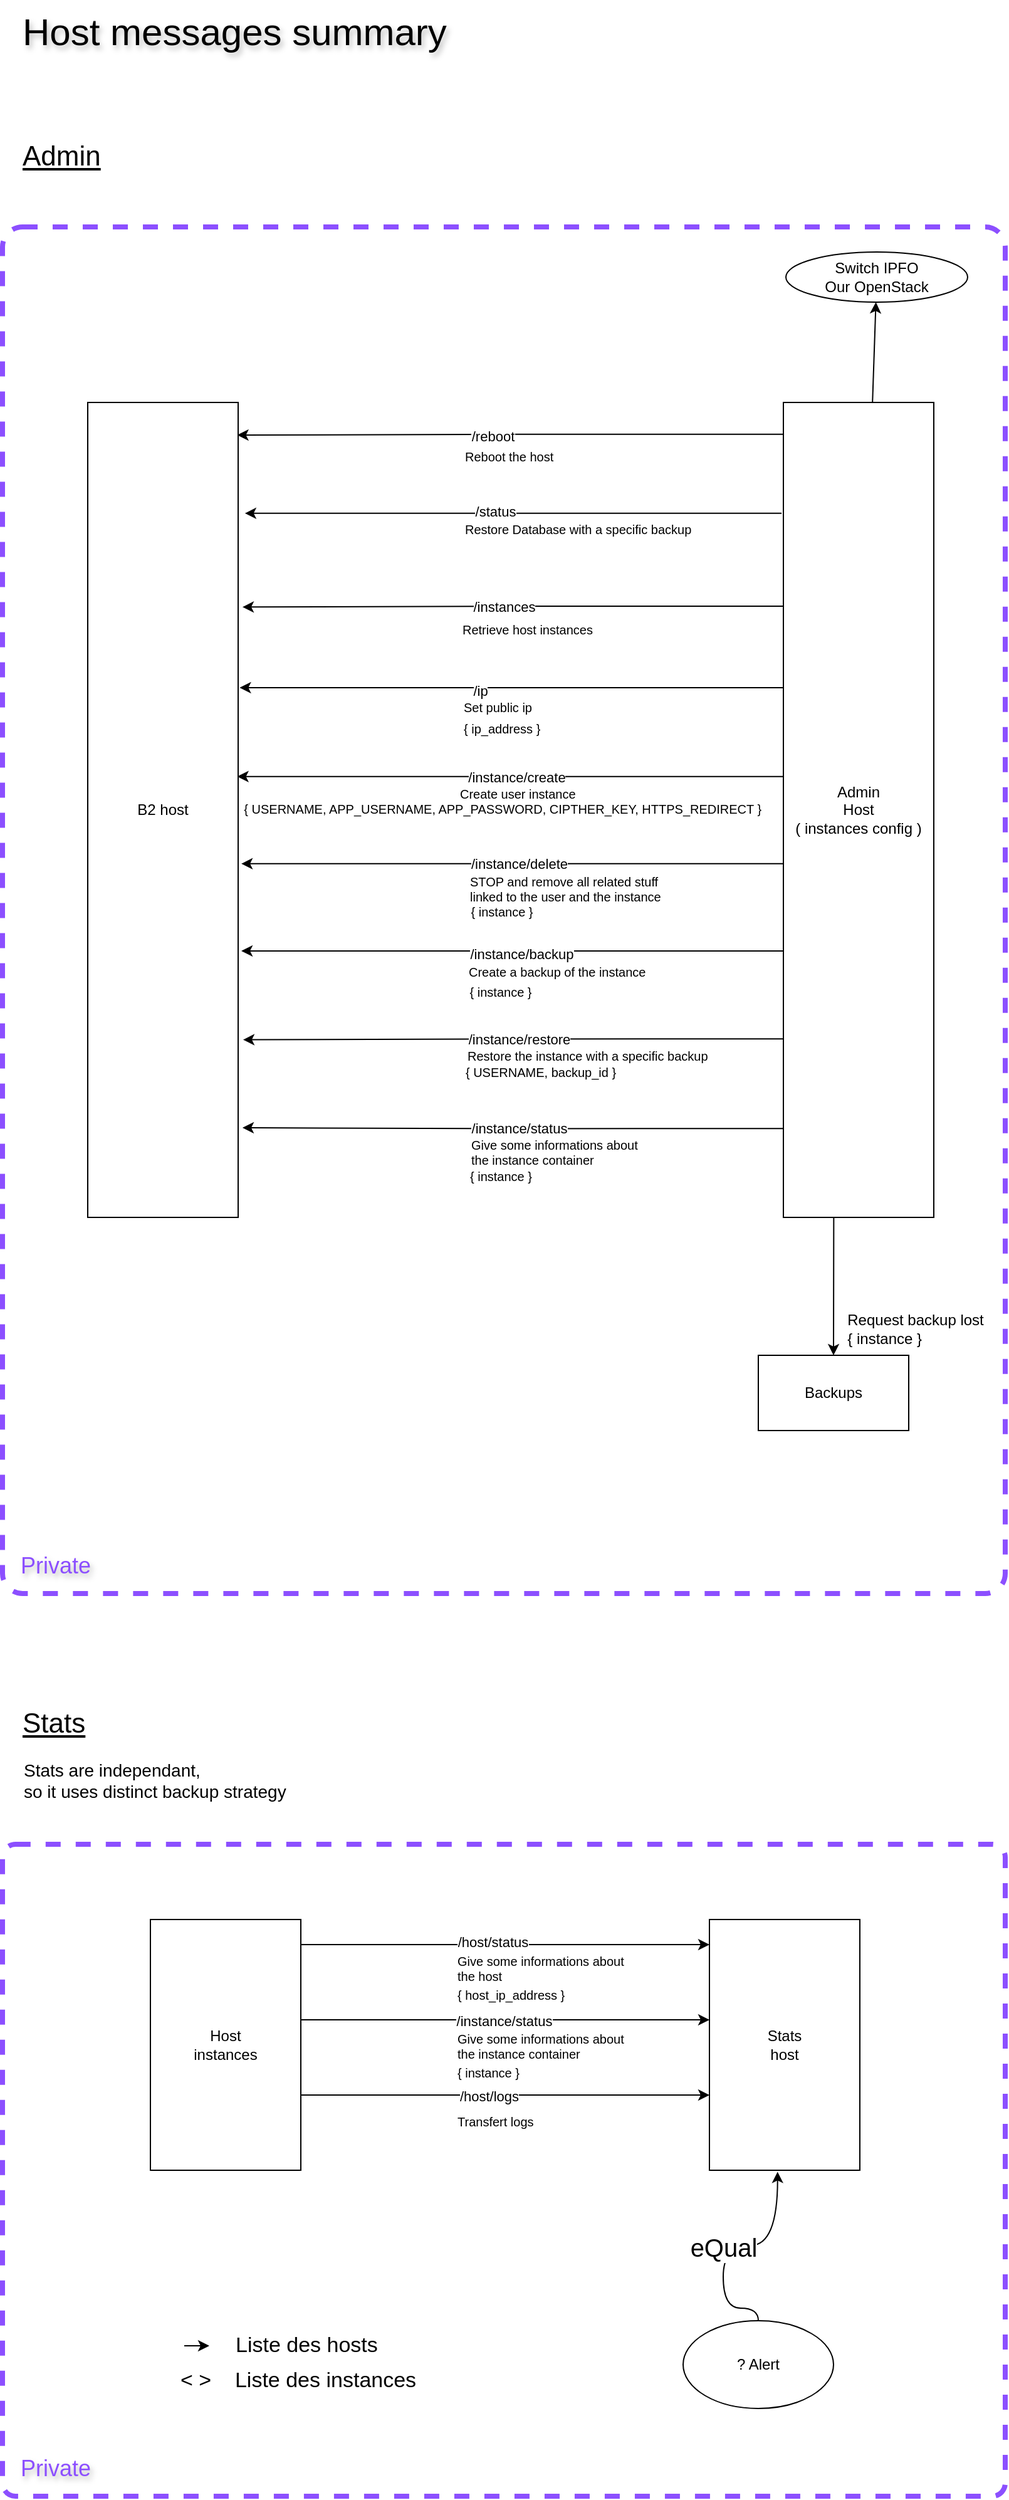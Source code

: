 <mxfile version="24.2.5" type="device">
  <diagram name="Host messages summary" id="2YBvvXClWsGukQMizWep">
    <mxGraphModel dx="574" dy="334" grid="1" gridSize="10" guides="1" tooltips="1" connect="1" arrows="1" fold="1" page="1" pageScale="1" pageWidth="850" pageHeight="1100" math="0" shadow="0">
      <root>
        <mxCell id="0" />
        <mxCell id="1" parent="0" />
        <mxCell id="MP3uWI7jj2dFw3u_TR2O-50" value="" style="rounded=1;whiteSpace=wrap;html=1;fillColor=none;dashed=1;strokeWidth=4;strokeColor=#8C4FFF;arcSize=2;" parent="1" vertex="1">
          <mxGeometry x="25" y="1480" width="800" height="520" as="geometry" />
        </mxCell>
        <mxCell id="MP3uWI7jj2dFw3u_TR2O-1" value="" style="rounded=1;whiteSpace=wrap;html=1;fillColor=none;dashed=1;strokeWidth=4;strokeColor=#8C4FFF;arcSize=2;" parent="1" vertex="1">
          <mxGeometry x="25" y="190" width="800" height="1090" as="geometry" />
        </mxCell>
        <mxCell id="HNctt18qTdj9UZDiPTxx-2" value="B2 host" style="whiteSpace=wrap;html=1;" parent="1" vertex="1">
          <mxGeometry x="93" y="330" width="120" height="650" as="geometry" />
        </mxCell>
        <mxCell id="HNctt18qTdj9UZDiPTxx-3" value="&lt;font size=&quot;1&quot; style=&quot;&quot;&gt;&lt;span style=&quot;font-size: 30px;&quot;&gt;Host messages summary&lt;/span&gt;&lt;/font&gt;" style="text;html=1;align=left;verticalAlign=middle;resizable=0;points=[];autosize=1;strokeColor=none;fillColor=none;textShadow=1;" parent="1" vertex="1">
          <mxGeometry x="39" y="9" width="360" height="50" as="geometry" />
        </mxCell>
        <mxCell id="HNctt18qTdj9UZDiPTxx-4" value="&lt;font style=&quot;font-size: 22px;&quot;&gt;&lt;u&gt;Stats&lt;/u&gt;&lt;/font&gt;" style="text;html=1;align=left;verticalAlign=middle;resizable=0;points=[];autosize=1;strokeColor=none;fillColor=none;" parent="1" vertex="1">
          <mxGeometry x="39" y="1364" width="70" height="40" as="geometry" />
        </mxCell>
        <mxCell id="HNctt18qTdj9UZDiPTxx-7" value="" style="rounded=0;orthogonalLoop=1;jettySize=auto;html=1;" parent="1" source="HNctt18qTdj9UZDiPTxx-5" target="HNctt18qTdj9UZDiPTxx-6" edge="1">
          <mxGeometry relative="1" as="geometry" />
        </mxCell>
        <mxCell id="HNctt18qTdj9UZDiPTxx-8" style="edgeStyle=orthogonalEdgeStyle;rounded=0;orthogonalLoop=1;jettySize=auto;html=1;entryX=0.994;entryY=0.04;entryDx=0;entryDy=0;exitX=-0.004;exitY=0.039;exitDx=0;exitDy=0;exitPerimeter=0;entryPerimeter=0;" parent="1" edge="1" target="HNctt18qTdj9UZDiPTxx-2" source="HNctt18qTdj9UZDiPTxx-5">
          <mxGeometry relative="1" as="geometry">
            <mxPoint x="587.64" y="356.0" as="sourcePoint" />
            <mxPoint x="264.2" y="355" as="targetPoint" />
            <Array as="points" />
          </mxGeometry>
        </mxCell>
        <mxCell id="HNctt18qTdj9UZDiPTxx-9" value="/reboot" style="edgeLabel;html=1;align=center;verticalAlign=middle;resizable=0;points=[];" parent="HNctt18qTdj9UZDiPTxx-8" vertex="1" connectable="0">
          <mxGeometry x="-0.022" y="2" relative="1" as="geometry">
            <mxPoint x="-19" y="-1" as="offset" />
          </mxGeometry>
        </mxCell>
        <mxCell id="HNctt18qTdj9UZDiPTxx-18" style="edgeStyle=orthogonalEdgeStyle;rounded=0;orthogonalLoop=1;jettySize=auto;html=1;entryX=0.5;entryY=0;entryDx=0;entryDy=0;" parent="1" target="HNctt18qTdj9UZDiPTxx-17" edge="1">
          <mxGeometry relative="1" as="geometry">
            <mxPoint x="688" y="480" as="sourcePoint" />
          </mxGeometry>
        </mxCell>
        <mxCell id="HNctt18qTdj9UZDiPTxx-5" value="Admin&lt;br&gt;Host&lt;br&gt;( instances config )" style="whiteSpace=wrap;html=1;" parent="1" vertex="1">
          <mxGeometry x="648" y="330" width="120" height="650" as="geometry" />
        </mxCell>
        <mxCell id="HNctt18qTdj9UZDiPTxx-6" value="Switch IPFO&lt;br&gt;Our OpenStack" style="ellipse;whiteSpace=wrap;html=1;" parent="1" vertex="1">
          <mxGeometry x="650" y="210" width="145" height="40" as="geometry" />
        </mxCell>
        <mxCell id="HNctt18qTdj9UZDiPTxx-10" style="edgeStyle=orthogonalEdgeStyle;rounded=0;orthogonalLoop=1;jettySize=auto;html=1;exitX=0;exitY=0.25;exitDx=0;exitDy=0;entryX=1.029;entryY=0.251;entryDx=0;entryDy=0;entryPerimeter=0;" parent="1" edge="1" target="HNctt18qTdj9UZDiPTxx-2" source="HNctt18qTdj9UZDiPTxx-5">
          <mxGeometry relative="1" as="geometry">
            <mxPoint x="587.52" y="494.0" as="sourcePoint" />
            <mxPoint x="264.2" y="494.0" as="targetPoint" />
            <Array as="points" />
          </mxGeometry>
        </mxCell>
        <mxCell id="HNctt18qTdj9UZDiPTxx-11" value="/instances" style="edgeLabel;html=1;align=center;verticalAlign=middle;resizable=0;points=[];" parent="HNctt18qTdj9UZDiPTxx-10" vertex="1" connectable="0">
          <mxGeometry x="-0.022" y="2" relative="1" as="geometry">
            <mxPoint x="-12" y="-2" as="offset" />
          </mxGeometry>
        </mxCell>
        <mxCell id="HNctt18qTdj9UZDiPTxx-13" style="edgeStyle=orthogonalEdgeStyle;rounded=0;orthogonalLoop=1;jettySize=auto;html=1;entryX=1.045;entryY=0.136;entryDx=0;entryDy=0;exitX=-0.012;exitY=0.136;exitDx=0;exitDy=0;exitPerimeter=0;entryPerimeter=0;" parent="1" edge="1" target="HNctt18qTdj9UZDiPTxx-2" source="HNctt18qTdj9UZDiPTxx-5">
          <mxGeometry relative="1" as="geometry">
            <mxPoint x="588.36" y="417.4" as="sourcePoint" />
            <mxPoint x="263.84" y="418" as="targetPoint" />
          </mxGeometry>
        </mxCell>
        <mxCell id="HNctt18qTdj9UZDiPTxx-14" value="/status" style="edgeLabel;html=1;align=center;verticalAlign=middle;resizable=0;points=[];" parent="HNctt18qTdj9UZDiPTxx-13" vertex="1" connectable="0">
          <mxGeometry x="-0.022" y="2" relative="1" as="geometry">
            <mxPoint x="-19" y="-4" as="offset" />
          </mxGeometry>
        </mxCell>
        <mxCell id="HNctt18qTdj9UZDiPTxx-17" value="Backups" style="whiteSpace=wrap;html=1;" parent="1" vertex="1">
          <mxGeometry x="628" y="1090" width="120" height="60" as="geometry" />
        </mxCell>
        <mxCell id="HNctt18qTdj9UZDiPTxx-19" value="Request backup lost&lt;br&gt;&lt;div style=&quot;text-align: left;&quot;&gt;&lt;span style=&quot;background-color: initial;&quot;&gt;{ instance }&lt;/span&gt;&lt;/div&gt;" style="text;html=1;align=center;verticalAlign=middle;resizable=0;points=[];autosize=1;strokeColor=none;fillColor=none;" parent="1" vertex="1">
          <mxGeometry x="688" y="1049" width="130" height="40" as="geometry" />
        </mxCell>
        <mxCell id="HNctt18qTdj9UZDiPTxx-22" value="Stats are independant, &lt;br&gt;so it uses distinct backup strategy" style="text;html=1;align=left;verticalAlign=middle;resizable=0;points=[];autosize=1;strokeColor=none;fillColor=none;fontSize=14;" parent="1" vertex="1">
          <mxGeometry x="40" y="1404" width="230" height="50" as="geometry" />
        </mxCell>
        <mxCell id="HNctt18qTdj9UZDiPTxx-25" style="edgeStyle=orthogonalEdgeStyle;rounded=0;orthogonalLoop=1;jettySize=auto;html=1;exitX=1;exitY=0.25;exitDx=0;exitDy=0;entryX=0;entryY=0.25;entryDx=0;entryDy=0;" parent="1" edge="1">
          <mxGeometry relative="1" as="geometry">
            <mxPoint x="263" y="1560" as="sourcePoint" />
            <mxPoint x="589" y="1560" as="targetPoint" />
          </mxGeometry>
        </mxCell>
        <mxCell id="HNctt18qTdj9UZDiPTxx-28" value="/host/status" style="edgeLabel;html=1;align=center;verticalAlign=middle;resizable=0;points=[];" parent="HNctt18qTdj9UZDiPTxx-25" vertex="1" connectable="0">
          <mxGeometry x="-0.065" y="2" relative="1" as="geometry">
            <mxPoint as="offset" />
          </mxGeometry>
        </mxCell>
        <mxCell id="HNctt18qTdj9UZDiPTxx-27" style="edgeStyle=orthogonalEdgeStyle;rounded=0;orthogonalLoop=1;jettySize=auto;html=1;exitX=1;exitY=0.75;exitDx=0;exitDy=0;entryX=0;entryY=0.75;entryDx=0;entryDy=0;" parent="1" edge="1">
          <mxGeometry relative="1" as="geometry">
            <mxPoint x="263" y="1620.0" as="sourcePoint" />
            <mxPoint x="589" y="1620.0" as="targetPoint" />
          </mxGeometry>
        </mxCell>
        <mxCell id="HNctt18qTdj9UZDiPTxx-31" value="/instance/status" style="edgeLabel;html=1;align=center;verticalAlign=middle;resizable=0;points=[];" parent="HNctt18qTdj9UZDiPTxx-27" vertex="1" connectable="0">
          <mxGeometry x="-0.082" y="-1" relative="1" as="geometry">
            <mxPoint x="12" as="offset" />
          </mxGeometry>
        </mxCell>
        <mxCell id="HNctt18qTdj9UZDiPTxx-23" value="Host&lt;br&gt;instances" style="whiteSpace=wrap;html=1;" parent="1" vertex="1">
          <mxGeometry x="143" y="1540" width="120" height="200" as="geometry" />
        </mxCell>
        <mxCell id="HNctt18qTdj9UZDiPTxx-24" value="Stats&lt;br&gt;host" style="whiteSpace=wrap;html=1;" parent="1" vertex="1">
          <mxGeometry x="589" y="1540" width="120" height="200" as="geometry" />
        </mxCell>
        <mxCell id="HNctt18qTdj9UZDiPTxx-32" value="? Alert" style="ellipse;whiteSpace=wrap;html=1;" parent="1" vertex="1">
          <mxGeometry x="568" y="1860" width="120" height="70" as="geometry" />
        </mxCell>
        <mxCell id="HNctt18qTdj9UZDiPTxx-33" style="edgeStyle=orthogonalEdgeStyle;rounded=0;orthogonalLoop=1;jettySize=auto;html=1;entryX=0.453;entryY=1.006;entryDx=0;entryDy=0;entryPerimeter=0;curved=1;" parent="1" source="HNctt18qTdj9UZDiPTxx-32" target="HNctt18qTdj9UZDiPTxx-24" edge="1">
          <mxGeometry relative="1" as="geometry">
            <Array as="points">
              <mxPoint x="628" y="1850" />
              <mxPoint x="600" y="1850" />
              <mxPoint x="600" y="1800" />
              <mxPoint x="643" y="1800" />
            </Array>
          </mxGeometry>
        </mxCell>
        <mxCell id="HNctt18qTdj9UZDiPTxx-34" value="eQual" style="edgeLabel;html=1;align=center;verticalAlign=middle;resizable=0;points=[];fontSize=20;" parent="HNctt18qTdj9UZDiPTxx-33" vertex="1" connectable="0">
          <mxGeometry x="-0.078" relative="1" as="geometry">
            <mxPoint as="offset" />
          </mxGeometry>
        </mxCell>
        <mxCell id="HNctt18qTdj9UZDiPTxx-35" value="" style="edgeStyle=none;orthogonalLoop=1;jettySize=auto;html=1;rounded=0;" parent="1" edge="1">
          <mxGeometry width="100" relative="1" as="geometry">
            <mxPoint x="170" y="1880" as="sourcePoint" />
            <mxPoint x="190" y="1880" as="targetPoint" />
            <Array as="points" />
          </mxGeometry>
        </mxCell>
        <mxCell id="HNctt18qTdj9UZDiPTxx-36" value="&lt;font style=&quot;font-size: 17px;&quot;&gt;&amp;lt; &amp;gt;&amp;nbsp; &amp;nbsp; Liste des instances&lt;/font&gt;" style="text;html=1;align=left;verticalAlign=middle;resizable=0;points=[];autosize=1;strokeColor=none;fillColor=none;" parent="1" vertex="1">
          <mxGeometry x="165" y="1893" width="210" height="30" as="geometry" />
        </mxCell>
        <mxCell id="HNctt18qTdj9UZDiPTxx-37" value="&lt;span style=&quot;font-size: 17px;&quot;&gt;Liste des hosts&lt;/span&gt;" style="text;html=1;align=left;verticalAlign=middle;resizable=0;points=[];autosize=1;strokeColor=none;fillColor=none;" parent="1" vertex="1">
          <mxGeometry x="209" y="1865" width="140" height="30" as="geometry" />
        </mxCell>
        <mxCell id="MP3uWI7jj2dFw3u_TR2O-2" value="&lt;font color=&quot;#8c4fff&quot; style=&quot;font-size: 18px;&quot;&gt;Private&lt;/font&gt;" style="text;html=1;align=center;verticalAlign=middle;resizable=0;points=[];autosize=1;strokeColor=none;fillColor=none;textShadow=1;" parent="1" vertex="1">
          <mxGeometry x="27" y="1238" width="80" height="40" as="geometry" />
        </mxCell>
        <mxCell id="MP3uWI7jj2dFw3u_TR2O-6" value="&lt;font style=&quot;font-size: 22px;&quot;&gt;&lt;u&gt;Admin&lt;/u&gt;&lt;/font&gt;" style="text;html=1;align=left;verticalAlign=middle;resizable=0;points=[];autosize=1;strokeColor=none;fillColor=none;" parent="1" vertex="1">
          <mxGeometry x="39" y="114" width="90" height="40" as="geometry" />
        </mxCell>
        <mxCell id="MP3uWI7jj2dFw3u_TR2O-8" value="&lt;font style=&quot;font-size: 10px;&quot;&gt;Retrieve host instances&lt;/font&gt;" style="text;html=1;align=left;verticalAlign=middle;resizable=0;points=[];autosize=1;strokeColor=none;fillColor=none;fontSize=10;" parent="1" vertex="1">
          <mxGeometry x="390" y="496" width="130" height="30" as="geometry" />
        </mxCell>
        <mxCell id="MP3uWI7jj2dFw3u_TR2O-9" value="&lt;font style=&quot;font-size: 10px;&quot;&gt;Restore Database with a specific backup&lt;/font&gt;" style="text;html=1;align=left;verticalAlign=middle;resizable=0;points=[];autosize=1;strokeColor=none;fillColor=none;fontSize=10;" parent="1" vertex="1">
          <mxGeometry x="392" y="416" width="200" height="30" as="geometry" />
        </mxCell>
        <mxCell id="MP3uWI7jj2dFw3u_TR2O-10" style="edgeStyle=orthogonalEdgeStyle;rounded=0;orthogonalLoop=1;jettySize=auto;html=1;entryX=1.01;entryY=0.35;entryDx=0;entryDy=0;exitX=0;exitY=0.35;exitDx=0;exitDy=0;exitPerimeter=0;entryPerimeter=0;" parent="1" edge="1" target="HNctt18qTdj9UZDiPTxx-2" source="HNctt18qTdj9UZDiPTxx-5">
          <mxGeometry relative="1" as="geometry">
            <mxPoint x="588.36" y="557.4" as="sourcePoint" />
            <mxPoint x="263.84" y="558" as="targetPoint" />
          </mxGeometry>
        </mxCell>
        <mxCell id="MP3uWI7jj2dFw3u_TR2O-11" value="/ip" style="edgeLabel;html=1;align=center;verticalAlign=middle;resizable=0;points=[];" parent="MP3uWI7jj2dFw3u_TR2O-10" vertex="1" connectable="0">
          <mxGeometry x="-0.022" y="2" relative="1" as="geometry">
            <mxPoint x="-30" as="offset" />
          </mxGeometry>
        </mxCell>
        <mxCell id="MP3uWI7jj2dFw3u_TR2O-12" value="&lt;font style=&quot;font-size: 10px;&quot;&gt;{ ip_address }&lt;/font&gt;" style="text;html=1;align=left;verticalAlign=middle;resizable=0;points=[];autosize=1;strokeColor=none;fillColor=none;fontSize=10;" parent="1" vertex="1">
          <mxGeometry x="391" y="575" width="80" height="30" as="geometry" />
        </mxCell>
        <mxCell id="MP3uWI7jj2dFw3u_TR2O-13" value="&lt;font style=&quot;font-size: 10px;&quot;&gt;Set public ip&lt;/font&gt;" style="text;html=1;align=left;verticalAlign=middle;resizable=0;points=[];autosize=1;strokeColor=none;fillColor=none;fontSize=10;" parent="1" vertex="1">
          <mxGeometry x="391" y="558" width="80" height="30" as="geometry" />
        </mxCell>
        <mxCell id="MP3uWI7jj2dFw3u_TR2O-14" style="edgeStyle=orthogonalEdgeStyle;rounded=0;orthogonalLoop=1;jettySize=auto;html=1;entryX=0.994;entryY=0.459;entryDx=0;entryDy=0;exitX=0.004;exitY=0.459;exitDx=0;exitDy=0;exitPerimeter=0;entryPerimeter=0;" parent="1" edge="1" target="HNctt18qTdj9UZDiPTxx-2" source="HNctt18qTdj9UZDiPTxx-5">
          <mxGeometry relative="1" as="geometry">
            <mxPoint x="588.36" y="627.4" as="sourcePoint" />
            <mxPoint x="263.84" y="628" as="targetPoint" />
          </mxGeometry>
        </mxCell>
        <mxCell id="MP3uWI7jj2dFw3u_TR2O-15" value="/instance/create" style="edgeLabel;html=1;align=center;verticalAlign=middle;resizable=0;points=[];" parent="MP3uWI7jj2dFw3u_TR2O-14" vertex="1" connectable="0">
          <mxGeometry x="-0.022" y="2" relative="1" as="geometry">
            <mxPoint y="-2" as="offset" />
          </mxGeometry>
        </mxCell>
        <mxCell id="MP3uWI7jj2dFw3u_TR2O-17" value="Create user instance" style="text;html=1;align=left;verticalAlign=middle;resizable=0;points=[];autosize=1;strokeColor=none;fillColor=none;fontSize=10;" parent="1" vertex="1">
          <mxGeometry x="388" y="627" width="120" height="30" as="geometry" />
        </mxCell>
        <mxCell id="MP3uWI7jj2dFw3u_TR2O-18" style="edgeStyle=orthogonalEdgeStyle;rounded=0;orthogonalLoop=1;jettySize=auto;html=1;entryX=1.021;entryY=0.566;entryDx=0;entryDy=0;entryPerimeter=0;exitX=0;exitY=0.566;exitDx=0;exitDy=0;exitPerimeter=0;" parent="1" edge="1" target="HNctt18qTdj9UZDiPTxx-2" source="HNctt18qTdj9UZDiPTxx-5">
          <mxGeometry relative="1" as="geometry">
            <mxPoint x="630" y="698" as="sourcePoint" />
            <mxPoint x="263.84" y="698" as="targetPoint" />
          </mxGeometry>
        </mxCell>
        <mxCell id="MP3uWI7jj2dFw3u_TR2O-19" value="/instance/delete" style="edgeLabel;html=1;align=center;verticalAlign=middle;resizable=0;points=[];" parent="MP3uWI7jj2dFw3u_TR2O-18" vertex="1" connectable="0">
          <mxGeometry x="-0.022" y="2" relative="1" as="geometry">
            <mxPoint y="-2" as="offset" />
          </mxGeometry>
        </mxCell>
        <mxCell id="MP3uWI7jj2dFw3u_TR2O-20" value="&lt;font style=&quot;font-size: 10px;&quot;&gt;{ instance }&lt;/font&gt;" style="text;html=1;align=center;verticalAlign=middle;resizable=0;points=[];autosize=1;strokeColor=none;fillColor=none;fontSize=10;" parent="1" vertex="1">
          <mxGeometry x="388" y="721" width="70" height="30" as="geometry" />
        </mxCell>
        <mxCell id="MP3uWI7jj2dFw3u_TR2O-21" value="STOP and remove all related stuff &lt;br&gt;linked to the user and the instance" style="text;html=1;align=left;verticalAlign=middle;resizable=0;points=[];autosize=1;strokeColor=none;fillColor=none;fontSize=10;" parent="1" vertex="1">
          <mxGeometry x="396" y="698" width="180" height="40" as="geometry" />
        </mxCell>
        <mxCell id="MP3uWI7jj2dFw3u_TR2O-22" style="edgeStyle=orthogonalEdgeStyle;rounded=0;orthogonalLoop=1;jettySize=auto;html=1;entryX=1.021;entryY=0.673;entryDx=0;entryDy=0;exitX=-0.004;exitY=0.673;exitDx=0;exitDy=0;exitPerimeter=0;entryPerimeter=0;" parent="1" edge="1" target="HNctt18qTdj9UZDiPTxx-2" source="HNctt18qTdj9UZDiPTxx-5">
          <mxGeometry relative="1" as="geometry">
            <mxPoint x="588.36" y="767.4" as="sourcePoint" />
            <mxPoint x="263.84" y="768" as="targetPoint" />
          </mxGeometry>
        </mxCell>
        <mxCell id="MP3uWI7jj2dFw3u_TR2O-23" value="/instance/backup" style="edgeLabel;html=1;align=center;verticalAlign=middle;resizable=0;points=[];" parent="MP3uWI7jj2dFw3u_TR2O-22" vertex="1" connectable="0">
          <mxGeometry x="-0.022" y="2" relative="1" as="geometry">
            <mxPoint x="2" as="offset" />
          </mxGeometry>
        </mxCell>
        <mxCell id="MP3uWI7jj2dFw3u_TR2O-25" value="&lt;font style=&quot;font-size: 10px;&quot;&gt;Create a backup of the instance&lt;/font&gt;" style="text;html=1;align=left;verticalAlign=middle;resizable=0;points=[];autosize=1;strokeColor=none;fillColor=none;fontSize=10;" parent="1" vertex="1">
          <mxGeometry x="395" y="769" width="160" height="30" as="geometry" />
        </mxCell>
        <mxCell id="MP3uWI7jj2dFw3u_TR2O-26" style="edgeStyle=orthogonalEdgeStyle;rounded=0;orthogonalLoop=1;jettySize=auto;html=1;entryX=1.033;entryY=0.782;entryDx=0;entryDy=0;exitX=0.004;exitY=0.781;exitDx=0;exitDy=0;exitPerimeter=0;entryPerimeter=0;" parent="1" edge="1" target="HNctt18qTdj9UZDiPTxx-2" source="HNctt18qTdj9UZDiPTxx-5">
          <mxGeometry relative="1" as="geometry">
            <mxPoint x="588.36" y="837.4" as="sourcePoint" />
            <mxPoint x="263.84" y="838" as="targetPoint" />
          </mxGeometry>
        </mxCell>
        <mxCell id="MP3uWI7jj2dFw3u_TR2O-27" value="/instance/restore" style="edgeLabel;html=1;align=center;verticalAlign=middle;resizable=0;points=[];" parent="MP3uWI7jj2dFw3u_TR2O-26" vertex="1" connectable="0">
          <mxGeometry x="-0.022" y="2" relative="1" as="geometry">
            <mxPoint y="-2" as="offset" />
          </mxGeometry>
        </mxCell>
        <mxCell id="MP3uWI7jj2dFw3u_TR2O-28" value="&lt;font style=&quot;font-size: 10px;&quot;&gt;{ USERNAME, backup_id }&lt;/font&gt;" style="text;html=1;align=center;verticalAlign=middle;resizable=0;points=[];autosize=1;strokeColor=none;fillColor=none;fontSize=10;" parent="1" vertex="1">
          <mxGeometry x="384" y="849" width="140" height="30" as="geometry" />
        </mxCell>
        <mxCell id="MP3uWI7jj2dFw3u_TR2O-29" value="&lt;font style=&quot;font-size: 10px;&quot;&gt;Restore the instance with a specific backup&lt;/font&gt;" style="text;html=1;align=left;verticalAlign=middle;resizable=0;points=[];autosize=1;strokeColor=none;fillColor=none;fontSize=10;" parent="1" vertex="1">
          <mxGeometry x="394" y="836" width="220" height="30" as="geometry" />
        </mxCell>
        <mxCell id="MP3uWI7jj2dFw3u_TR2O-30" style="edgeStyle=orthogonalEdgeStyle;rounded=0;orthogonalLoop=1;jettySize=auto;html=1;entryX=1.029;entryY=0.89;entryDx=0;entryDy=0;entryPerimeter=0;exitX=0.004;exitY=0.891;exitDx=0;exitDy=0;exitPerimeter=0;" parent="1" edge="1" target="HNctt18qTdj9UZDiPTxx-2" source="HNctt18qTdj9UZDiPTxx-5">
          <mxGeometry relative="1" as="geometry">
            <mxPoint x="640" y="908" as="sourcePoint" />
            <mxPoint x="263.84" y="908" as="targetPoint" />
          </mxGeometry>
        </mxCell>
        <mxCell id="MP3uWI7jj2dFw3u_TR2O-31" value="/instance/status" style="edgeLabel;html=1;align=center;verticalAlign=middle;resizable=0;points=[];" parent="MP3uWI7jj2dFw3u_TR2O-30" vertex="1" connectable="0">
          <mxGeometry x="-0.022" y="2" relative="1" as="geometry">
            <mxPoint y="-2" as="offset" />
          </mxGeometry>
        </mxCell>
        <mxCell id="MP3uWI7jj2dFw3u_TR2O-32" value="&lt;font style=&quot;font-size: 10px;&quot;&gt;{ instance }&lt;/font&gt;" style="text;html=1;align=left;verticalAlign=middle;resizable=0;points=[];autosize=1;strokeColor=none;fillColor=none;fontSize=10;" parent="1" vertex="1">
          <mxGeometry x="396" y="932" width="70" height="30" as="geometry" />
        </mxCell>
        <mxCell id="MP3uWI7jj2dFw3u_TR2O-33" value="&lt;font style=&quot;font-size: 10px;&quot;&gt;Give some informations about &lt;br&gt;the instance container&lt;/font&gt;" style="text;html=1;align=left;verticalAlign=middle;resizable=0;points=[];autosize=1;strokeColor=none;fillColor=none;fontSize=10;" parent="1" vertex="1">
          <mxGeometry x="397" y="908" width="160" height="40" as="geometry" />
        </mxCell>
        <mxCell id="MP3uWI7jj2dFw3u_TR2O-48" value="&lt;font style=&quot;font-size: 10px;&quot;&gt;{ USERNAME, APP_USERNAME, APP_PASSWORD, CIPTHER_KEY, HTTPS_REDIRECT }&amp;nbsp;&lt;/font&gt;" style="text;html=1;align=center;verticalAlign=middle;resizable=0;points=[];autosize=1;strokeColor=none;fillColor=none;fontSize=10;" parent="1" vertex="1">
          <mxGeometry x="205" y="639" width="440" height="30" as="geometry" />
        </mxCell>
        <mxCell id="MP3uWI7jj2dFw3u_TR2O-49" value="&lt;font style=&quot;font-size: 10px;&quot;&gt;{ instance }&lt;/font&gt;" style="text;html=1;align=center;verticalAlign=middle;resizable=0;points=[];autosize=1;strokeColor=none;fillColor=none;fontSize=10;" parent="1" vertex="1">
          <mxGeometry x="387" y="785" width="70" height="30" as="geometry" />
        </mxCell>
        <mxCell id="MP3uWI7jj2dFw3u_TR2O-51" value="&lt;font color=&quot;#8c4fff&quot; style=&quot;font-size: 18px;&quot;&gt;Private&lt;/font&gt;" style="text;html=1;align=center;verticalAlign=middle;resizable=0;points=[];autosize=1;strokeColor=none;fillColor=none;textShadow=1;" parent="1" vertex="1">
          <mxGeometry x="27" y="1958" width="80" height="40" as="geometry" />
        </mxCell>
        <mxCell id="MP3uWI7jj2dFw3u_TR2O-52" style="edgeStyle=orthogonalEdgeStyle;rounded=0;orthogonalLoop=1;jettySize=auto;html=1;exitX=1;exitY=0.75;exitDx=0;exitDy=0;entryX=0;entryY=0.75;entryDx=0;entryDy=0;" parent="1" edge="1">
          <mxGeometry relative="1" as="geometry">
            <mxPoint x="263" y="1680.0" as="sourcePoint" />
            <mxPoint x="589" y="1680.0" as="targetPoint" />
          </mxGeometry>
        </mxCell>
        <mxCell id="MP3uWI7jj2dFw3u_TR2O-53" value="/host/logs" style="edgeLabel;html=1;align=center;verticalAlign=middle;resizable=0;points=[];" parent="MP3uWI7jj2dFw3u_TR2O-52" vertex="1" connectable="0">
          <mxGeometry x="-0.082" y="-1" relative="1" as="geometry">
            <mxPoint as="offset" />
          </mxGeometry>
        </mxCell>
        <mxCell id="MP3uWI7jj2dFw3u_TR2O-54" value="&lt;font style=&quot;font-size: 10px;&quot;&gt;{ host_ip_address }&lt;/font&gt;" style="text;html=1;align=left;verticalAlign=middle;resizable=0;points=[];autosize=1;strokeColor=none;fillColor=none;fontSize=10;" parent="1" vertex="1">
          <mxGeometry x="386" y="1585" width="110" height="30" as="geometry" />
        </mxCell>
        <mxCell id="MP3uWI7jj2dFw3u_TR2O-55" value="&lt;font style=&quot;font-size: 10px;&quot;&gt;Give some informations about &lt;br&gt;the host&lt;/font&gt;" style="text;html=1;align=left;verticalAlign=middle;resizable=0;points=[];autosize=1;strokeColor=none;fillColor=none;fontSize=10;" parent="1" vertex="1">
          <mxGeometry x="386" y="1559" width="160" height="40" as="geometry" />
        </mxCell>
        <mxCell id="MP3uWI7jj2dFw3u_TR2O-56" value="&lt;font style=&quot;font-size: 10px;&quot;&gt;{ instance }&lt;/font&gt;" style="text;html=1;align=left;verticalAlign=middle;resizable=0;points=[];autosize=1;strokeColor=none;fillColor=none;fontSize=10;" parent="1" vertex="1">
          <mxGeometry x="386" y="1647" width="70" height="30" as="geometry" />
        </mxCell>
        <mxCell id="MP3uWI7jj2dFw3u_TR2O-57" value="&lt;font style=&quot;font-size: 10px;&quot;&gt;Give some informations about &lt;br&gt;the instance container&lt;/font&gt;" style="text;html=1;align=left;verticalAlign=middle;resizable=0;points=[];autosize=1;strokeColor=none;fillColor=none;fontSize=10;" parent="1" vertex="1">
          <mxGeometry x="386" y="1621" width="160" height="40" as="geometry" />
        </mxCell>
        <mxCell id="MP3uWI7jj2dFw3u_TR2O-58" value="Transfert logs" style="text;html=1;align=left;verticalAlign=middle;resizable=0;points=[];autosize=1;strokeColor=none;fillColor=none;fontSize=10;" parent="1" vertex="1">
          <mxGeometry x="386" y="1686" width="80" height="30" as="geometry" />
        </mxCell>
        <mxCell id="x_ikKN0M_AUhyGE74kWF-1" value="&lt;font style=&quot;font-size: 10px;&quot;&gt;Reboot the host&lt;/font&gt;" style="text;html=1;align=left;verticalAlign=middle;resizable=0;points=[];autosize=1;strokeColor=none;fillColor=none;fontSize=10;" parent="1" vertex="1">
          <mxGeometry x="392" y="358" width="90" height="30" as="geometry" />
        </mxCell>
      </root>
    </mxGraphModel>
  </diagram>
</mxfile>
